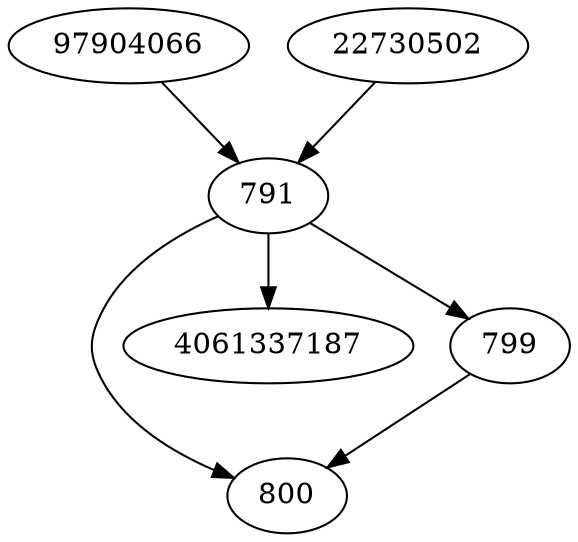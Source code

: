 strict digraph  {
800;
97904066;
4061337187;
22730502;
791;
799;
97904066 -> 791;
22730502 -> 791;
791 -> 799;
791 -> 800;
791 -> 4061337187;
799 -> 800;
}
